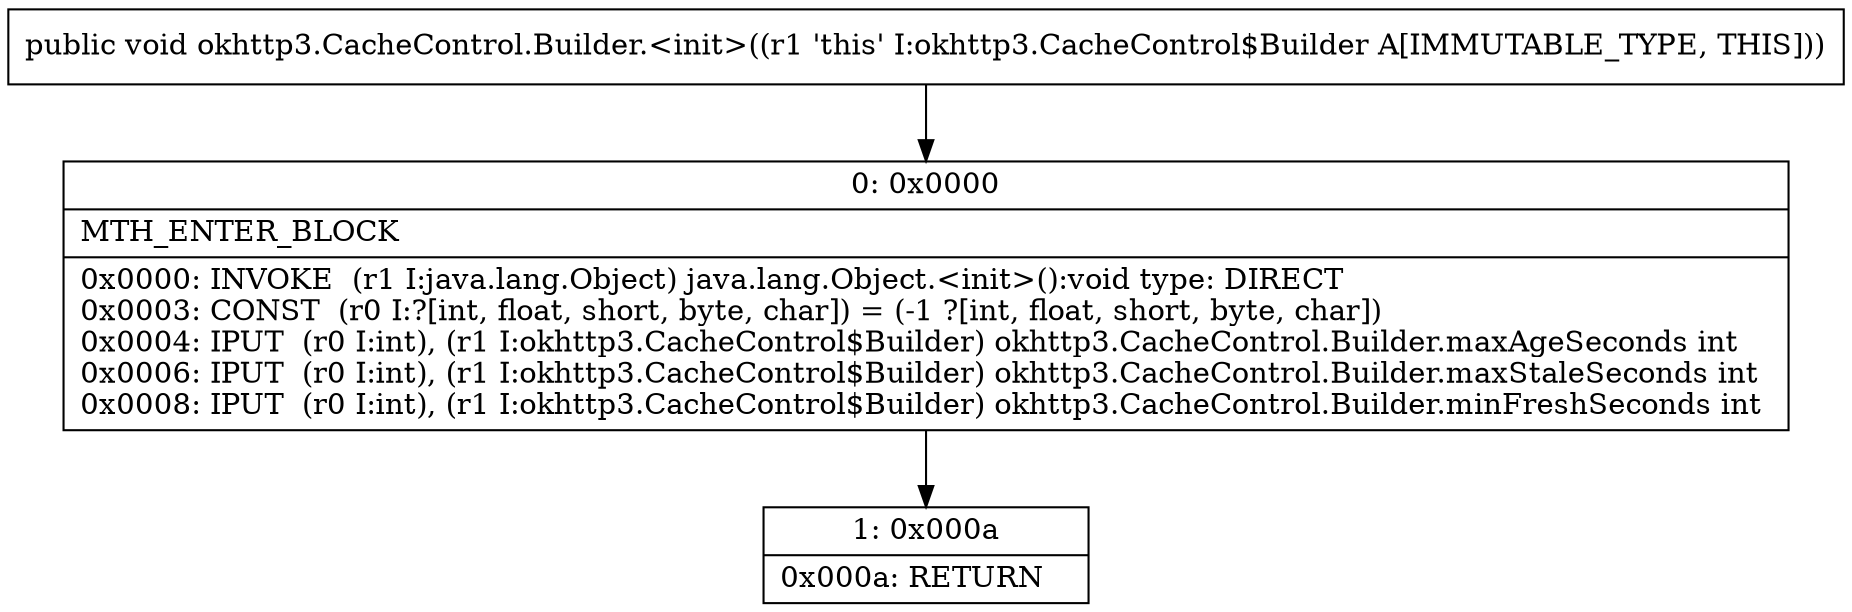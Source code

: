 digraph "CFG forokhttp3.CacheControl.Builder.\<init\>()V" {
Node_0 [shape=record,label="{0\:\ 0x0000|MTH_ENTER_BLOCK\l|0x0000: INVOKE  (r1 I:java.lang.Object) java.lang.Object.\<init\>():void type: DIRECT \l0x0003: CONST  (r0 I:?[int, float, short, byte, char]) = (\-1 ?[int, float, short, byte, char]) \l0x0004: IPUT  (r0 I:int), (r1 I:okhttp3.CacheControl$Builder) okhttp3.CacheControl.Builder.maxAgeSeconds int \l0x0006: IPUT  (r0 I:int), (r1 I:okhttp3.CacheControl$Builder) okhttp3.CacheControl.Builder.maxStaleSeconds int \l0x0008: IPUT  (r0 I:int), (r1 I:okhttp3.CacheControl$Builder) okhttp3.CacheControl.Builder.minFreshSeconds int \l}"];
Node_1 [shape=record,label="{1\:\ 0x000a|0x000a: RETURN   \l}"];
MethodNode[shape=record,label="{public void okhttp3.CacheControl.Builder.\<init\>((r1 'this' I:okhttp3.CacheControl$Builder A[IMMUTABLE_TYPE, THIS])) }"];
MethodNode -> Node_0;
Node_0 -> Node_1;
}

